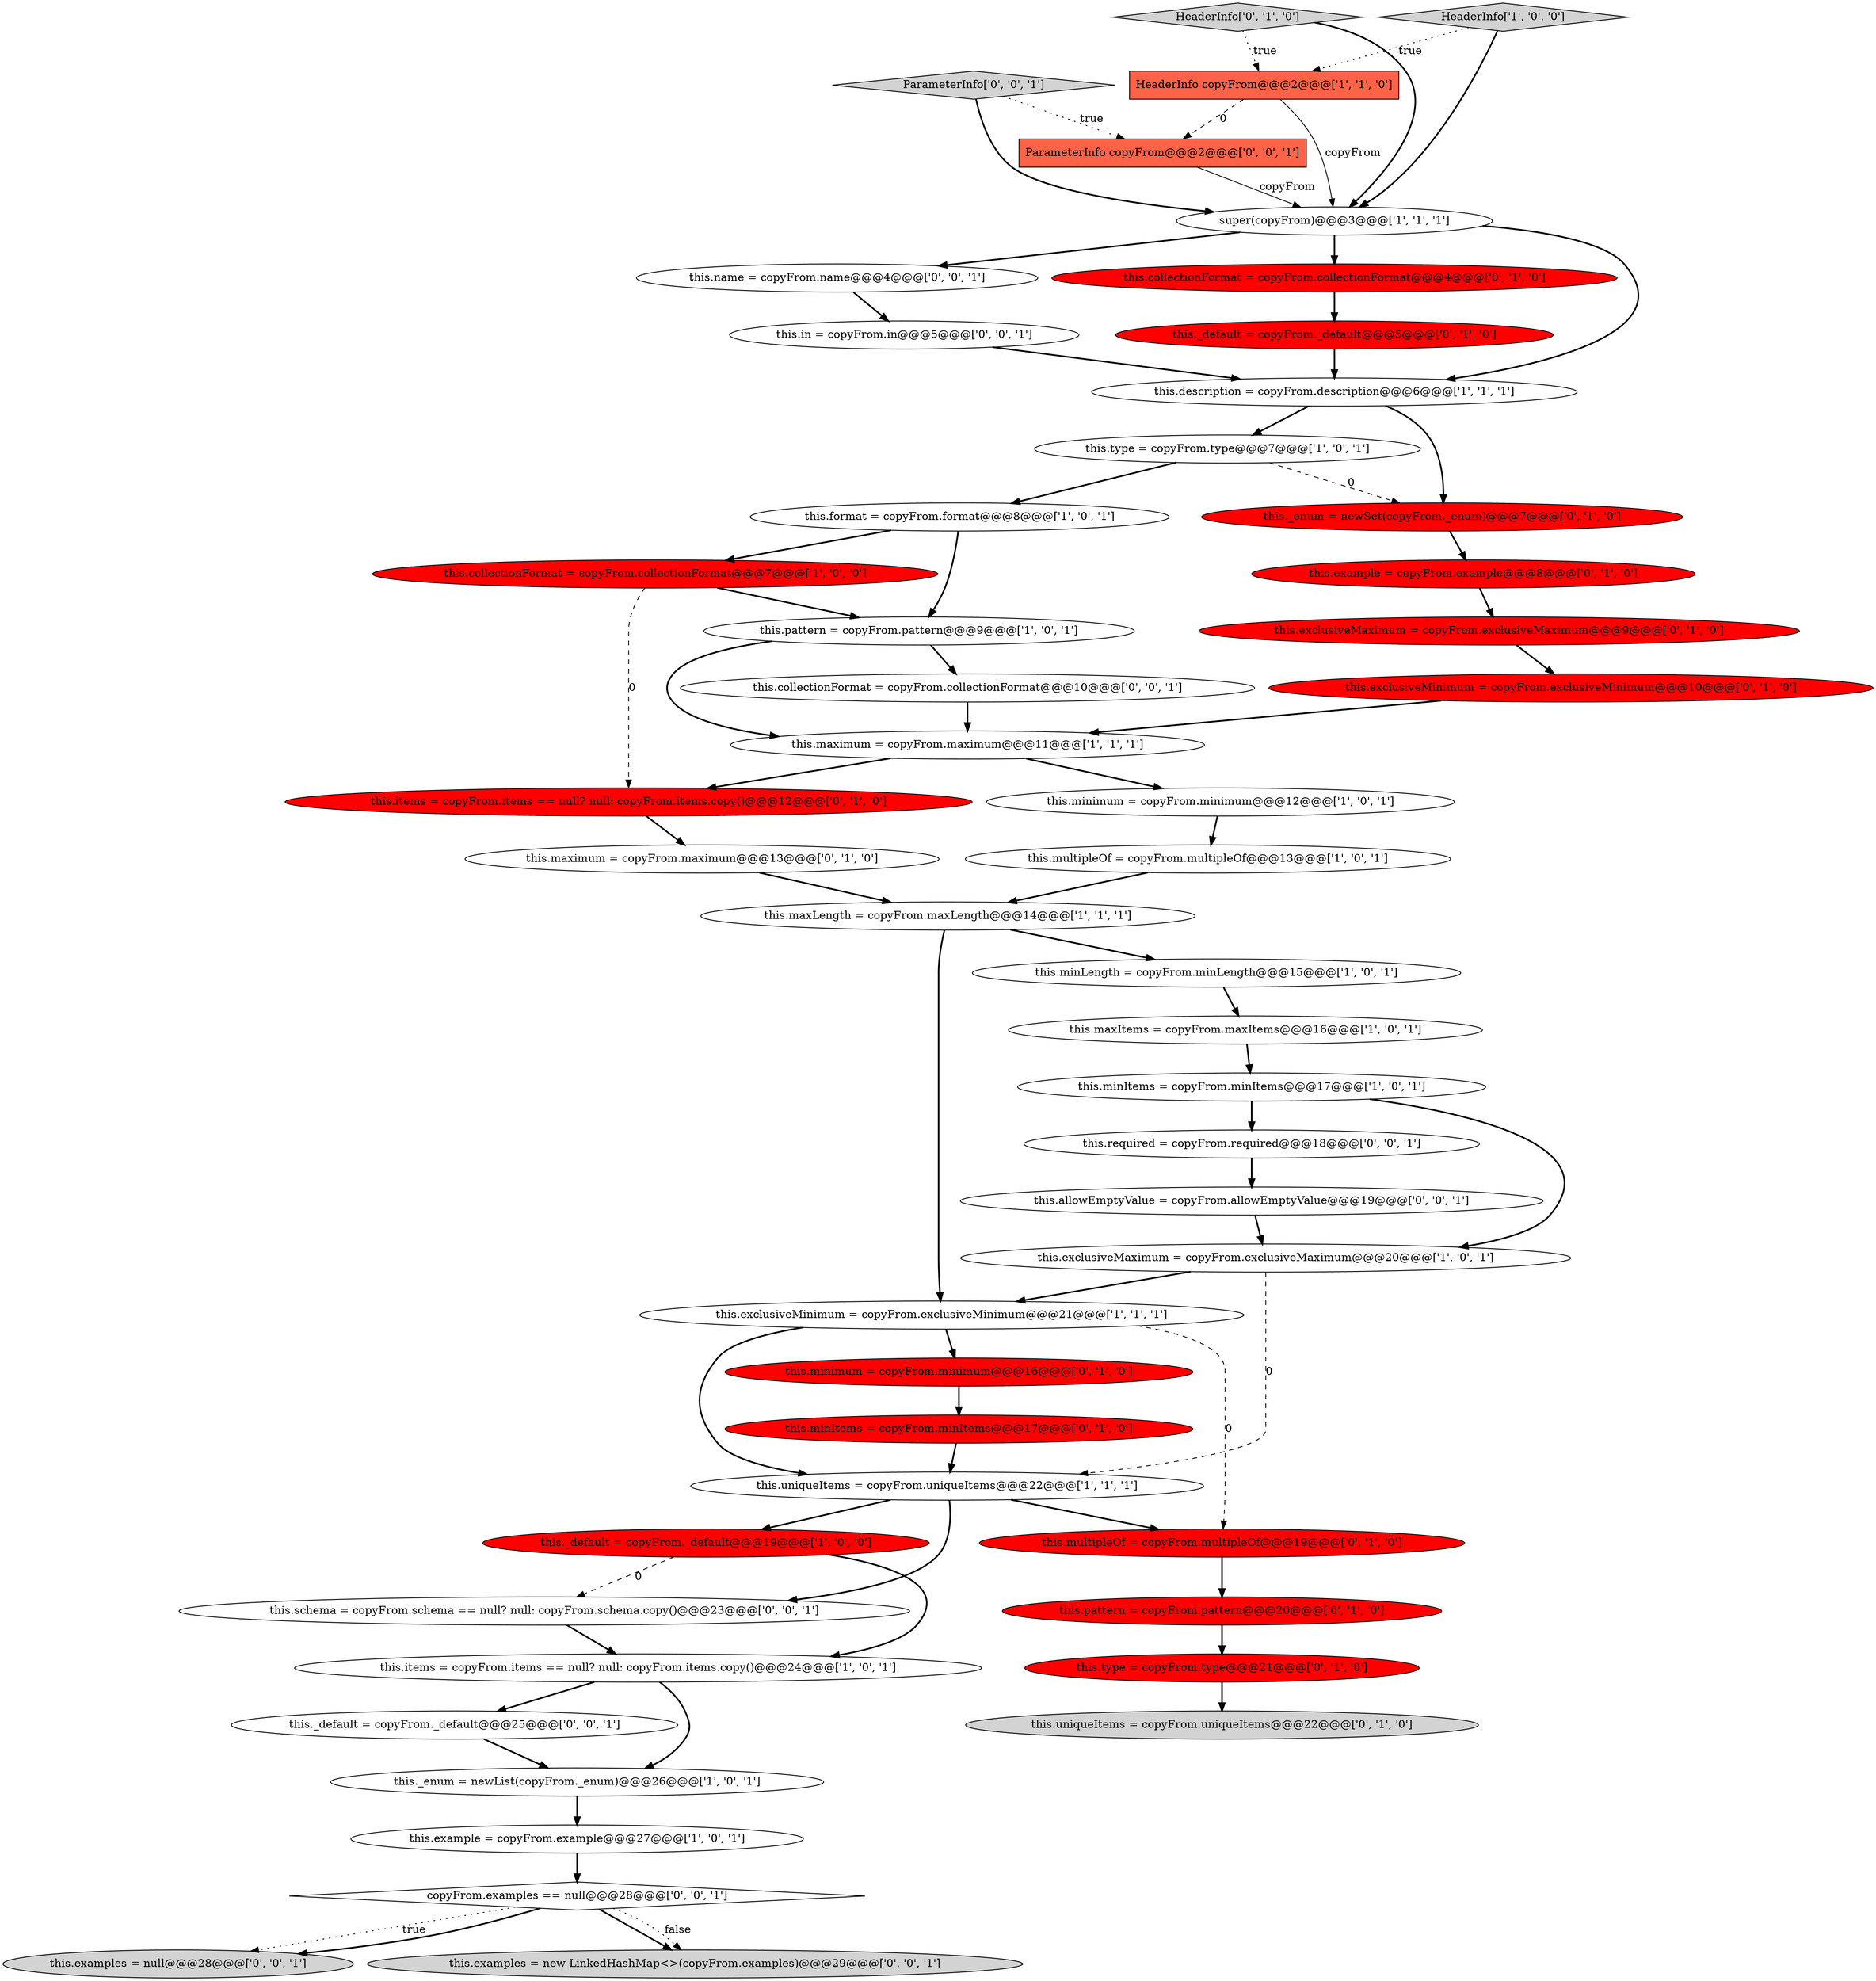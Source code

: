 digraph {
22 [style = filled, label = "this.collectionFormat = copyFrom.collectionFormat@@@4@@@['0', '1', '0']", fillcolor = red, shape = ellipse image = "AAA1AAABBB2BBB"];
36 [style = filled, label = "this.exclusiveMaximum = copyFrom.exclusiveMaximum@@@9@@@['0', '1', '0']", fillcolor = red, shape = ellipse image = "AAA1AAABBB2BBB"];
10 [style = filled, label = "this.maxItems = copyFrom.maxItems@@@16@@@['1', '0', '1']", fillcolor = white, shape = ellipse image = "AAA0AAABBB1BBB"];
0 [style = filled, label = "this.maximum = copyFrom.maximum@@@11@@@['1', '1', '1']", fillcolor = white, shape = ellipse image = "AAA0AAABBB1BBB"];
35 [style = filled, label = "this.minItems = copyFrom.minItems@@@17@@@['0', '1', '0']", fillcolor = red, shape = ellipse image = "AAA1AAABBB2BBB"];
11 [style = filled, label = "this.minLength = copyFrom.minLength@@@15@@@['1', '0', '1']", fillcolor = white, shape = ellipse image = "AAA0AAABBB1BBB"];
20 [style = filled, label = "this.collectionFormat = copyFrom.collectionFormat@@@7@@@['1', '0', '0']", fillcolor = red, shape = ellipse image = "AAA1AAABBB1BBB"];
13 [style = filled, label = "this.type = copyFrom.type@@@7@@@['1', '0', '1']", fillcolor = white, shape = ellipse image = "AAA0AAABBB1BBB"];
44 [style = filled, label = "this.collectionFormat = copyFrom.collectionFormat@@@10@@@['0', '0', '1']", fillcolor = white, shape = ellipse image = "AAA0AAABBB3BBB"];
5 [style = filled, label = "this.items = copyFrom.items == null? null: copyFrom.items.copy()@@@24@@@['1', '0', '1']", fillcolor = white, shape = ellipse image = "AAA0AAABBB1BBB"];
38 [style = filled, label = "this.in = copyFrom.in@@@5@@@['0', '0', '1']", fillcolor = white, shape = ellipse image = "AAA0AAABBB3BBB"];
19 [style = filled, label = "this.exclusiveMinimum = copyFrom.exclusiveMinimum@@@21@@@['1', '1', '1']", fillcolor = white, shape = ellipse image = "AAA0AAABBB1BBB"];
33 [style = filled, label = "this._default = copyFrom._default@@@5@@@['0', '1', '0']", fillcolor = red, shape = ellipse image = "AAA1AAABBB2BBB"];
17 [style = filled, label = "this.format = copyFrom.format@@@8@@@['1', '0', '1']", fillcolor = white, shape = ellipse image = "AAA0AAABBB1BBB"];
46 [style = filled, label = "ParameterInfo['0', '0', '1']", fillcolor = lightgray, shape = diamond image = "AAA0AAABBB3BBB"];
4 [style = filled, label = "this._default = copyFrom._default@@@19@@@['1', '0', '0']", fillcolor = red, shape = ellipse image = "AAA1AAABBB1BBB"];
41 [style = filled, label = "this.name = copyFrom.name@@@4@@@['0', '0', '1']", fillcolor = white, shape = ellipse image = "AAA0AAABBB3BBB"];
23 [style = filled, label = "this.maximum = copyFrom.maximum@@@13@@@['0', '1', '0']", fillcolor = white, shape = ellipse image = "AAA0AAABBB2BBB"];
25 [style = filled, label = "this.items = copyFrom.items == null? null: copyFrom.items.copy()@@@12@@@['0', '1', '0']", fillcolor = red, shape = ellipse image = "AAA1AAABBB2BBB"];
6 [style = filled, label = "this.multipleOf = copyFrom.multipleOf@@@13@@@['1', '0', '1']", fillcolor = white, shape = ellipse image = "AAA0AAABBB1BBB"];
2 [style = filled, label = "this.minimum = copyFrom.minimum@@@12@@@['1', '0', '1']", fillcolor = white, shape = ellipse image = "AAA0AAABBB1BBB"];
3 [style = filled, label = "this.maxLength = copyFrom.maxLength@@@14@@@['1', '1', '1']", fillcolor = white, shape = ellipse image = "AAA0AAABBB1BBB"];
34 [style = filled, label = "HeaderInfo['0', '1', '0']", fillcolor = lightgray, shape = diamond image = "AAA0AAABBB2BBB"];
39 [style = filled, label = "this.examples = null@@@28@@@['0', '0', '1']", fillcolor = lightgray, shape = ellipse image = "AAA0AAABBB3BBB"];
48 [style = filled, label = "this.examples = new LinkedHashMap<>(copyFrom.examples)@@@29@@@['0', '0', '1']", fillcolor = lightgray, shape = ellipse image = "AAA0AAABBB3BBB"];
27 [style = filled, label = "this.minimum = copyFrom.minimum@@@16@@@['0', '1', '0']", fillcolor = red, shape = ellipse image = "AAA1AAABBB2BBB"];
9 [style = filled, label = "this.description = copyFrom.description@@@6@@@['1', '1', '1']", fillcolor = white, shape = ellipse image = "AAA0AAABBB1BBB"];
29 [style = filled, label = "this.uniqueItems = copyFrom.uniqueItems@@@22@@@['0', '1', '0']", fillcolor = lightgray, shape = ellipse image = "AAA0AAABBB2BBB"];
31 [style = filled, label = "this.exclusiveMinimum = copyFrom.exclusiveMinimum@@@10@@@['0', '1', '0']", fillcolor = red, shape = ellipse image = "AAA1AAABBB2BBB"];
7 [style = filled, label = "HeaderInfo copyFrom@@@2@@@['1', '1', '0']", fillcolor = tomato, shape = box image = "AAA0AAABBB1BBB"];
45 [style = filled, label = "this.allowEmptyValue = copyFrom.allowEmptyValue@@@19@@@['0', '0', '1']", fillcolor = white, shape = ellipse image = "AAA0AAABBB3BBB"];
30 [style = filled, label = "this._enum = newSet(copyFrom._enum)@@@7@@@['0', '1', '0']", fillcolor = red, shape = ellipse image = "AAA1AAABBB2BBB"];
15 [style = filled, label = "HeaderInfo['1', '0', '0']", fillcolor = lightgray, shape = diamond image = "AAA0AAABBB1BBB"];
21 [style = filled, label = "this.uniqueItems = copyFrom.uniqueItems@@@22@@@['1', '1', '1']", fillcolor = white, shape = ellipse image = "AAA0AAABBB1BBB"];
8 [style = filled, label = "this.exclusiveMaximum = copyFrom.exclusiveMaximum@@@20@@@['1', '0', '1']", fillcolor = white, shape = ellipse image = "AAA0AAABBB1BBB"];
37 [style = filled, label = "this._default = copyFrom._default@@@25@@@['0', '0', '1']", fillcolor = white, shape = ellipse image = "AAA0AAABBB3BBB"];
40 [style = filled, label = "ParameterInfo copyFrom@@@2@@@['0', '0', '1']", fillcolor = tomato, shape = box image = "AAA0AAABBB3BBB"];
1 [style = filled, label = "this.minItems = copyFrom.minItems@@@17@@@['1', '0', '1']", fillcolor = white, shape = ellipse image = "AAA0AAABBB1BBB"];
26 [style = filled, label = "this.multipleOf = copyFrom.multipleOf@@@19@@@['0', '1', '0']", fillcolor = red, shape = ellipse image = "AAA1AAABBB2BBB"];
18 [style = filled, label = "this._enum = newList(copyFrom._enum)@@@26@@@['1', '0', '1']", fillcolor = white, shape = ellipse image = "AAA0AAABBB1BBB"];
12 [style = filled, label = "this.pattern = copyFrom.pattern@@@9@@@['1', '0', '1']", fillcolor = white, shape = ellipse image = "AAA0AAABBB1BBB"];
14 [style = filled, label = "this.example = copyFrom.example@@@27@@@['1', '0', '1']", fillcolor = white, shape = ellipse image = "AAA0AAABBB1BBB"];
32 [style = filled, label = "this.example = copyFrom.example@@@8@@@['0', '1', '0']", fillcolor = red, shape = ellipse image = "AAA1AAABBB2BBB"];
28 [style = filled, label = "this.pattern = copyFrom.pattern@@@20@@@['0', '1', '0']", fillcolor = red, shape = ellipse image = "AAA1AAABBB2BBB"];
24 [style = filled, label = "this.type = copyFrom.type@@@21@@@['0', '1', '0']", fillcolor = red, shape = ellipse image = "AAA1AAABBB2BBB"];
43 [style = filled, label = "this.required = copyFrom.required@@@18@@@['0', '0', '1']", fillcolor = white, shape = ellipse image = "AAA0AAABBB3BBB"];
42 [style = filled, label = "copyFrom.examples == null@@@28@@@['0', '0', '1']", fillcolor = white, shape = diamond image = "AAA0AAABBB3BBB"];
47 [style = filled, label = "this.schema = copyFrom.schema == null? null: copyFrom.schema.copy()@@@23@@@['0', '0', '1']", fillcolor = white, shape = ellipse image = "AAA0AAABBB3BBB"];
16 [style = filled, label = "super(copyFrom)@@@3@@@['1', '1', '1']", fillcolor = white, shape = ellipse image = "AAA0AAABBB1BBB"];
42->39 [style = dotted, label="true"];
6->3 [style = bold, label=""];
21->47 [style = bold, label=""];
22->33 [style = bold, label=""];
46->40 [style = dotted, label="true"];
46->16 [style = bold, label=""];
1->8 [style = bold, label=""];
12->44 [style = bold, label=""];
2->6 [style = bold, label=""];
8->19 [style = bold, label=""];
25->23 [style = bold, label=""];
31->0 [style = bold, label=""];
1->43 [style = bold, label=""];
0->2 [style = bold, label=""];
36->31 [style = bold, label=""];
14->42 [style = bold, label=""];
42->39 [style = bold, label=""];
3->11 [style = bold, label=""];
38->9 [style = bold, label=""];
44->0 [style = bold, label=""];
30->32 [style = bold, label=""];
4->47 [style = dashed, label="0"];
9->30 [style = bold, label=""];
23->3 [style = bold, label=""];
5->18 [style = bold, label=""];
24->29 [style = bold, label=""];
42->48 [style = bold, label=""];
34->7 [style = dotted, label="true"];
42->48 [style = dotted, label="false"];
8->21 [style = dashed, label="0"];
16->22 [style = bold, label=""];
15->16 [style = bold, label=""];
33->9 [style = bold, label=""];
12->0 [style = bold, label=""];
15->7 [style = dotted, label="true"];
35->21 [style = bold, label=""];
27->35 [style = bold, label=""];
43->45 [style = bold, label=""];
16->41 [style = bold, label=""];
40->16 [style = solid, label="copyFrom"];
13->17 [style = bold, label=""];
21->26 [style = bold, label=""];
17->12 [style = bold, label=""];
19->26 [style = dashed, label="0"];
7->16 [style = solid, label="copyFrom"];
3->19 [style = bold, label=""];
20->25 [style = dashed, label="0"];
0->25 [style = bold, label=""];
11->10 [style = bold, label=""];
19->27 [style = bold, label=""];
34->16 [style = bold, label=""];
45->8 [style = bold, label=""];
20->12 [style = bold, label=""];
47->5 [style = bold, label=""];
37->18 [style = bold, label=""];
9->13 [style = bold, label=""];
32->36 [style = bold, label=""];
28->24 [style = bold, label=""];
7->40 [style = dashed, label="0"];
41->38 [style = bold, label=""];
21->4 [style = bold, label=""];
26->28 [style = bold, label=""];
10->1 [style = bold, label=""];
4->5 [style = bold, label=""];
18->14 [style = bold, label=""];
13->30 [style = dashed, label="0"];
16->9 [style = bold, label=""];
5->37 [style = bold, label=""];
17->20 [style = bold, label=""];
19->21 [style = bold, label=""];
}
